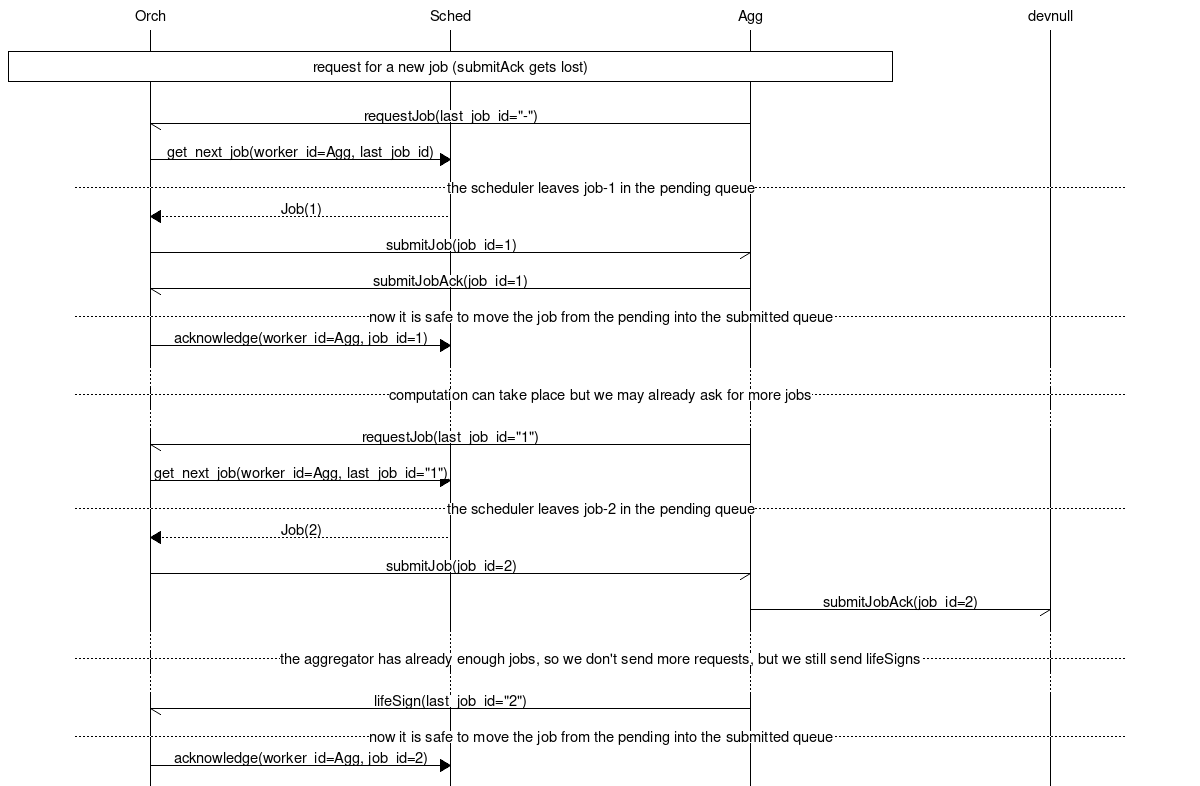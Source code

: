 msc {
  hscale = "2.0";

  Orch, Sched, Agg, devnull;

  |||;
  Orch box Agg [ label = "request for a new job (submitAck gets lost)" ];
  |||;

  Agg->Orch [ label="requestJob(last_job_id=\"-\")" ];
  Orch=>Sched [ label="get_next_job(worker_id=Agg, last_job_id)" ];
  --- [ label = "the scheduler leaves job-1 in the pending queue" ];
  Sched>>Orch [ label="Job(1)" ];
  Orch->Agg [ label="submitJob(job_id=1)" ];
  Agg->Orch [ label="submitJobAck(job_id=1)" ];
  --- [ label = "now it is safe to move the job from the pending into the submitted queue" ];
  Orch=>Sched [ label="acknowledge(worker_id=Agg, job_id=1)" ];
  ...;
  --- [ label = "computation can take place but we may already ask for more jobs" ];
  ...;
  Agg->Orch [ label="requestJob(last_job_id=\"1\")" ];
  Orch=>Sched [ label="get_next_job(worker_id=Agg, last_job_id=\"1\")" ];
  --- [ label = "the scheduler leaves job-2 in the pending queue" ];
  Sched>>Orch [ label="Job(2)" ];
  Orch->Agg [ label="submitJob(job_id=2)" ];
  Agg->devnull [ label="submitJobAck(job_id=2)" ];
  ...;
  --- [ label = "the aggregator has already enough jobs, so we don't send more requests, but we still send lifeSigns" ];
  ...;
  Agg->Orch [ label="lifeSign(last_job_id=\"2\")" ];
  --- [ label = "now it is safe to move the job from the pending into the submitted queue" ];
  Orch=>Sched [ label="acknowledge(worker_id=Agg, job_id=2)" ];
}
